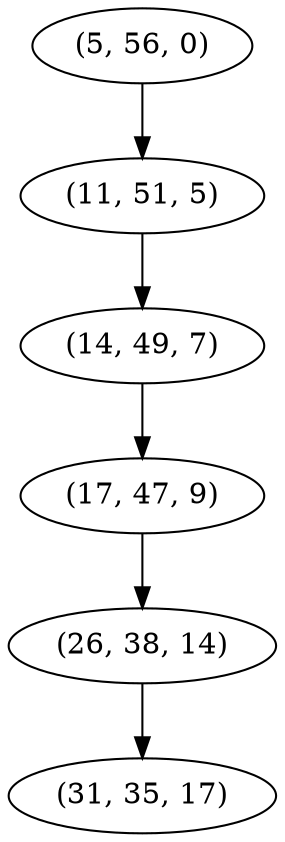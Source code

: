 digraph tree {
    "(5, 56, 0)";
    "(11, 51, 5)";
    "(14, 49, 7)";
    "(17, 47, 9)";
    "(26, 38, 14)";
    "(31, 35, 17)";
    "(5, 56, 0)" -> "(11, 51, 5)";
    "(11, 51, 5)" -> "(14, 49, 7)";
    "(14, 49, 7)" -> "(17, 47, 9)";
    "(17, 47, 9)" -> "(26, 38, 14)";
    "(26, 38, 14)" -> "(31, 35, 17)";
}
